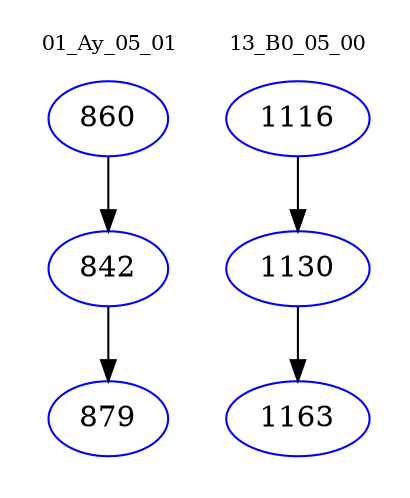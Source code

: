 digraph{
subgraph cluster_0 {
color = white
label = "01_Ay_05_01";
fontsize=10;
T0_860 [label="860", color="blue"]
T0_860 -> T0_842 [color="black"]
T0_842 [label="842", color="blue"]
T0_842 -> T0_879 [color="black"]
T0_879 [label="879", color="blue"]
}
subgraph cluster_1 {
color = white
label = "13_B0_05_00";
fontsize=10;
T1_1116 [label="1116", color="blue"]
T1_1116 -> T1_1130 [color="black"]
T1_1130 [label="1130", color="blue"]
T1_1130 -> T1_1163 [color="black"]
T1_1163 [label="1163", color="blue"]
}
}
